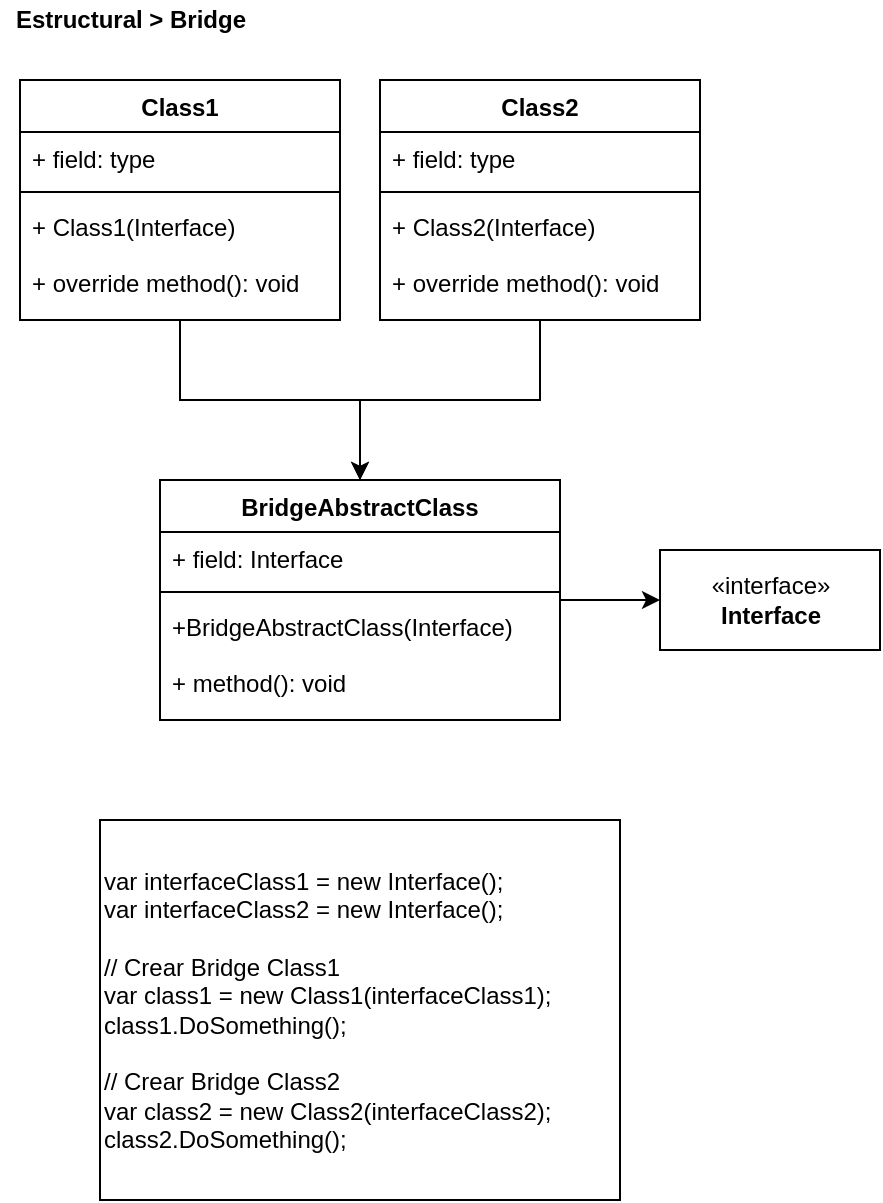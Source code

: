 <mxfile version="13.0.1" type="device"><diagram id="2dO6k6mJ6DyXyBbT0Y1m" name="Page-1"><mxGraphModel dx="1422" dy="822" grid="1" gridSize="10" guides="1" tooltips="1" connect="1" arrows="1" fold="1" page="1" pageScale="1" pageWidth="827" pageHeight="1169" math="0" shadow="0"><root><mxCell id="0"/><mxCell id="1" parent="0"/><mxCell id="jb3W8oWvL1DoOddfANbn-21" value="&lt;span&gt;var interfaceClass1 = new Interface();&lt;br&gt;&lt;/span&gt;var interfaceClass2 = new Interface();&lt;span&gt;&lt;br&gt;&lt;br&gt;// Crear Bridge Class1&lt;br&gt;var class1 = new Class1(interfaceClass1);&lt;br&gt;class1.DoSomething();&lt;br&gt;&lt;br&gt;&lt;/span&gt;// Crear Bridge Class2&lt;span&gt;&lt;br&gt;&lt;/span&gt;var class2 = new Class2(interfaceClass2);&lt;br&gt;class2.DoSomething();&lt;span&gt;&lt;br&gt;&lt;/span&gt;" style="rounded=0;whiteSpace=wrap;html=1;align=left;labelBackgroundColor=#ffffff;" parent="1" vertex="1"><mxGeometry x="50" y="410" width="260" height="190" as="geometry"/></mxCell><mxCell id="_gdt-Ls8ZpUdM3LCKQaS-1" value="&lt;b&gt;Estructural &amp;gt; Bridge&lt;/b&gt;" style="text;html=1;align=center;verticalAlign=middle;resizable=0;points=[];autosize=1;" parent="1" vertex="1"><mxGeometry width="130" height="20" as="geometry"/></mxCell><mxCell id="5qveWa3dDj6RSCLX0gjf-9" style="edgeStyle=orthogonalEdgeStyle;rounded=0;orthogonalLoop=1;jettySize=auto;html=1;entryX=0.5;entryY=0;entryDx=0;entryDy=0;" edge="1" parent="1" source="5qveWa3dDj6RSCLX0gjf-1" target="HzuhFExW9abT2UwloHzH-2"><mxGeometry relative="1" as="geometry"/></mxCell><mxCell id="5qveWa3dDj6RSCLX0gjf-1" value="Class1" style="swimlane;fontStyle=1;align=center;verticalAlign=top;childLayout=stackLayout;horizontal=1;startSize=26;horizontalStack=0;resizeParent=1;resizeParentMax=0;resizeLast=0;collapsible=1;marginBottom=0;" vertex="1" parent="1"><mxGeometry x="10" y="40" width="160" height="120" as="geometry"/></mxCell><mxCell id="5qveWa3dDj6RSCLX0gjf-2" value="+ field: type" style="text;strokeColor=none;fillColor=none;align=left;verticalAlign=top;spacingLeft=4;spacingRight=4;overflow=hidden;rotatable=0;points=[[0,0.5],[1,0.5]];portConstraint=eastwest;" vertex="1" parent="5qveWa3dDj6RSCLX0gjf-1"><mxGeometry y="26" width="160" height="26" as="geometry"/></mxCell><mxCell id="5qveWa3dDj6RSCLX0gjf-3" value="" style="line;strokeWidth=1;fillColor=none;align=left;verticalAlign=middle;spacingTop=-1;spacingLeft=3;spacingRight=3;rotatable=0;labelPosition=right;points=[];portConstraint=eastwest;" vertex="1" parent="5qveWa3dDj6RSCLX0gjf-1"><mxGeometry y="52" width="160" height="8" as="geometry"/></mxCell><mxCell id="5qveWa3dDj6RSCLX0gjf-4" value="+ Class1(Interface)&#10;&#10;+ override method(): void" style="text;strokeColor=none;fillColor=none;align=left;verticalAlign=top;spacingLeft=4;spacingRight=4;overflow=hidden;rotatable=0;points=[[0,0.5],[1,0.5]];portConstraint=eastwest;" vertex="1" parent="5qveWa3dDj6RSCLX0gjf-1"><mxGeometry y="60" width="160" height="60" as="geometry"/></mxCell><mxCell id="5qveWa3dDj6RSCLX0gjf-10" style="edgeStyle=orthogonalEdgeStyle;rounded=0;orthogonalLoop=1;jettySize=auto;html=1;entryX=0.5;entryY=0;entryDx=0;entryDy=0;" edge="1" parent="1" source="5qveWa3dDj6RSCLX0gjf-5" target="HzuhFExW9abT2UwloHzH-2"><mxGeometry relative="1" as="geometry"/></mxCell><mxCell id="5qveWa3dDj6RSCLX0gjf-5" value="Class2" style="swimlane;fontStyle=1;align=center;verticalAlign=top;childLayout=stackLayout;horizontal=1;startSize=26;horizontalStack=0;resizeParent=1;resizeParentMax=0;resizeLast=0;collapsible=1;marginBottom=0;" vertex="1" parent="1"><mxGeometry x="190" y="40" width="160" height="120" as="geometry"/></mxCell><mxCell id="5qveWa3dDj6RSCLX0gjf-6" value="+ field: type" style="text;strokeColor=none;fillColor=none;align=left;verticalAlign=top;spacingLeft=4;spacingRight=4;overflow=hidden;rotatable=0;points=[[0,0.5],[1,0.5]];portConstraint=eastwest;" vertex="1" parent="5qveWa3dDj6RSCLX0gjf-5"><mxGeometry y="26" width="160" height="26" as="geometry"/></mxCell><mxCell id="5qveWa3dDj6RSCLX0gjf-7" value="" style="line;strokeWidth=1;fillColor=none;align=left;verticalAlign=middle;spacingTop=-1;spacingLeft=3;spacingRight=3;rotatable=0;labelPosition=right;points=[];portConstraint=eastwest;" vertex="1" parent="5qveWa3dDj6RSCLX0gjf-5"><mxGeometry y="52" width="160" height="8" as="geometry"/></mxCell><mxCell id="5qveWa3dDj6RSCLX0gjf-8" value="+ Class2(Interface)&#10;&#10;+ override method(): void" style="text;strokeColor=none;fillColor=none;align=left;verticalAlign=top;spacingLeft=4;spacingRight=4;overflow=hidden;rotatable=0;points=[[0,0.5],[1,0.5]];portConstraint=eastwest;" vertex="1" parent="5qveWa3dDj6RSCLX0gjf-5"><mxGeometry y="60" width="160" height="60" as="geometry"/></mxCell><mxCell id="5qveWa3dDj6RSCLX0gjf-12" style="edgeStyle=orthogonalEdgeStyle;rounded=0;orthogonalLoop=1;jettySize=auto;html=1;entryX=0;entryY=0.5;entryDx=0;entryDy=0;" edge="1" parent="1" source="HzuhFExW9abT2UwloHzH-2" target="5qveWa3dDj6RSCLX0gjf-11"><mxGeometry relative="1" as="geometry"/></mxCell><mxCell id="5qveWa3dDj6RSCLX0gjf-11" value="«interface»&lt;br&gt;&lt;b&gt;Interface&lt;/b&gt;" style="html=1;" vertex="1" parent="1"><mxGeometry x="330" y="275" width="110" height="50" as="geometry"/></mxCell><mxCell id="HzuhFExW9abT2UwloHzH-2" value="BridgeAbstractClass" style="swimlane;fontStyle=1;align=center;verticalAlign=top;childLayout=stackLayout;horizontal=1;startSize=26;horizontalStack=0;resizeParent=1;resizeParentMax=0;resizeLast=0;collapsible=1;marginBottom=0;" parent="1" vertex="1"><mxGeometry x="80" y="240" width="200" height="120" as="geometry"/></mxCell><mxCell id="HzuhFExW9abT2UwloHzH-3" value="+ field: Interface" style="text;strokeColor=none;fillColor=none;align=left;verticalAlign=top;spacingLeft=4;spacingRight=4;overflow=hidden;rotatable=0;points=[[0,0.5],[1,0.5]];portConstraint=eastwest;" parent="HzuhFExW9abT2UwloHzH-2" vertex="1"><mxGeometry y="26" width="200" height="26" as="geometry"/></mxCell><mxCell id="HzuhFExW9abT2UwloHzH-4" value="" style="line;strokeWidth=1;fillColor=none;align=left;verticalAlign=middle;spacingTop=-1;spacingLeft=3;spacingRight=3;rotatable=0;labelPosition=right;points=[];portConstraint=eastwest;" parent="HzuhFExW9abT2UwloHzH-2" vertex="1"><mxGeometry y="52" width="200" height="8" as="geometry"/></mxCell><mxCell id="HzuhFExW9abT2UwloHzH-5" value="+BridgeAbstractClass(Interface)&#10;&#10;+ method(): void" style="text;strokeColor=none;fillColor=none;align=left;verticalAlign=top;spacingLeft=4;spacingRight=4;overflow=hidden;rotatable=0;points=[[0,0.5],[1,0.5]];portConstraint=eastwest;" parent="HzuhFExW9abT2UwloHzH-2" vertex="1"><mxGeometry y="60" width="200" height="60" as="geometry"/></mxCell></root></mxGraphModel></diagram></mxfile>